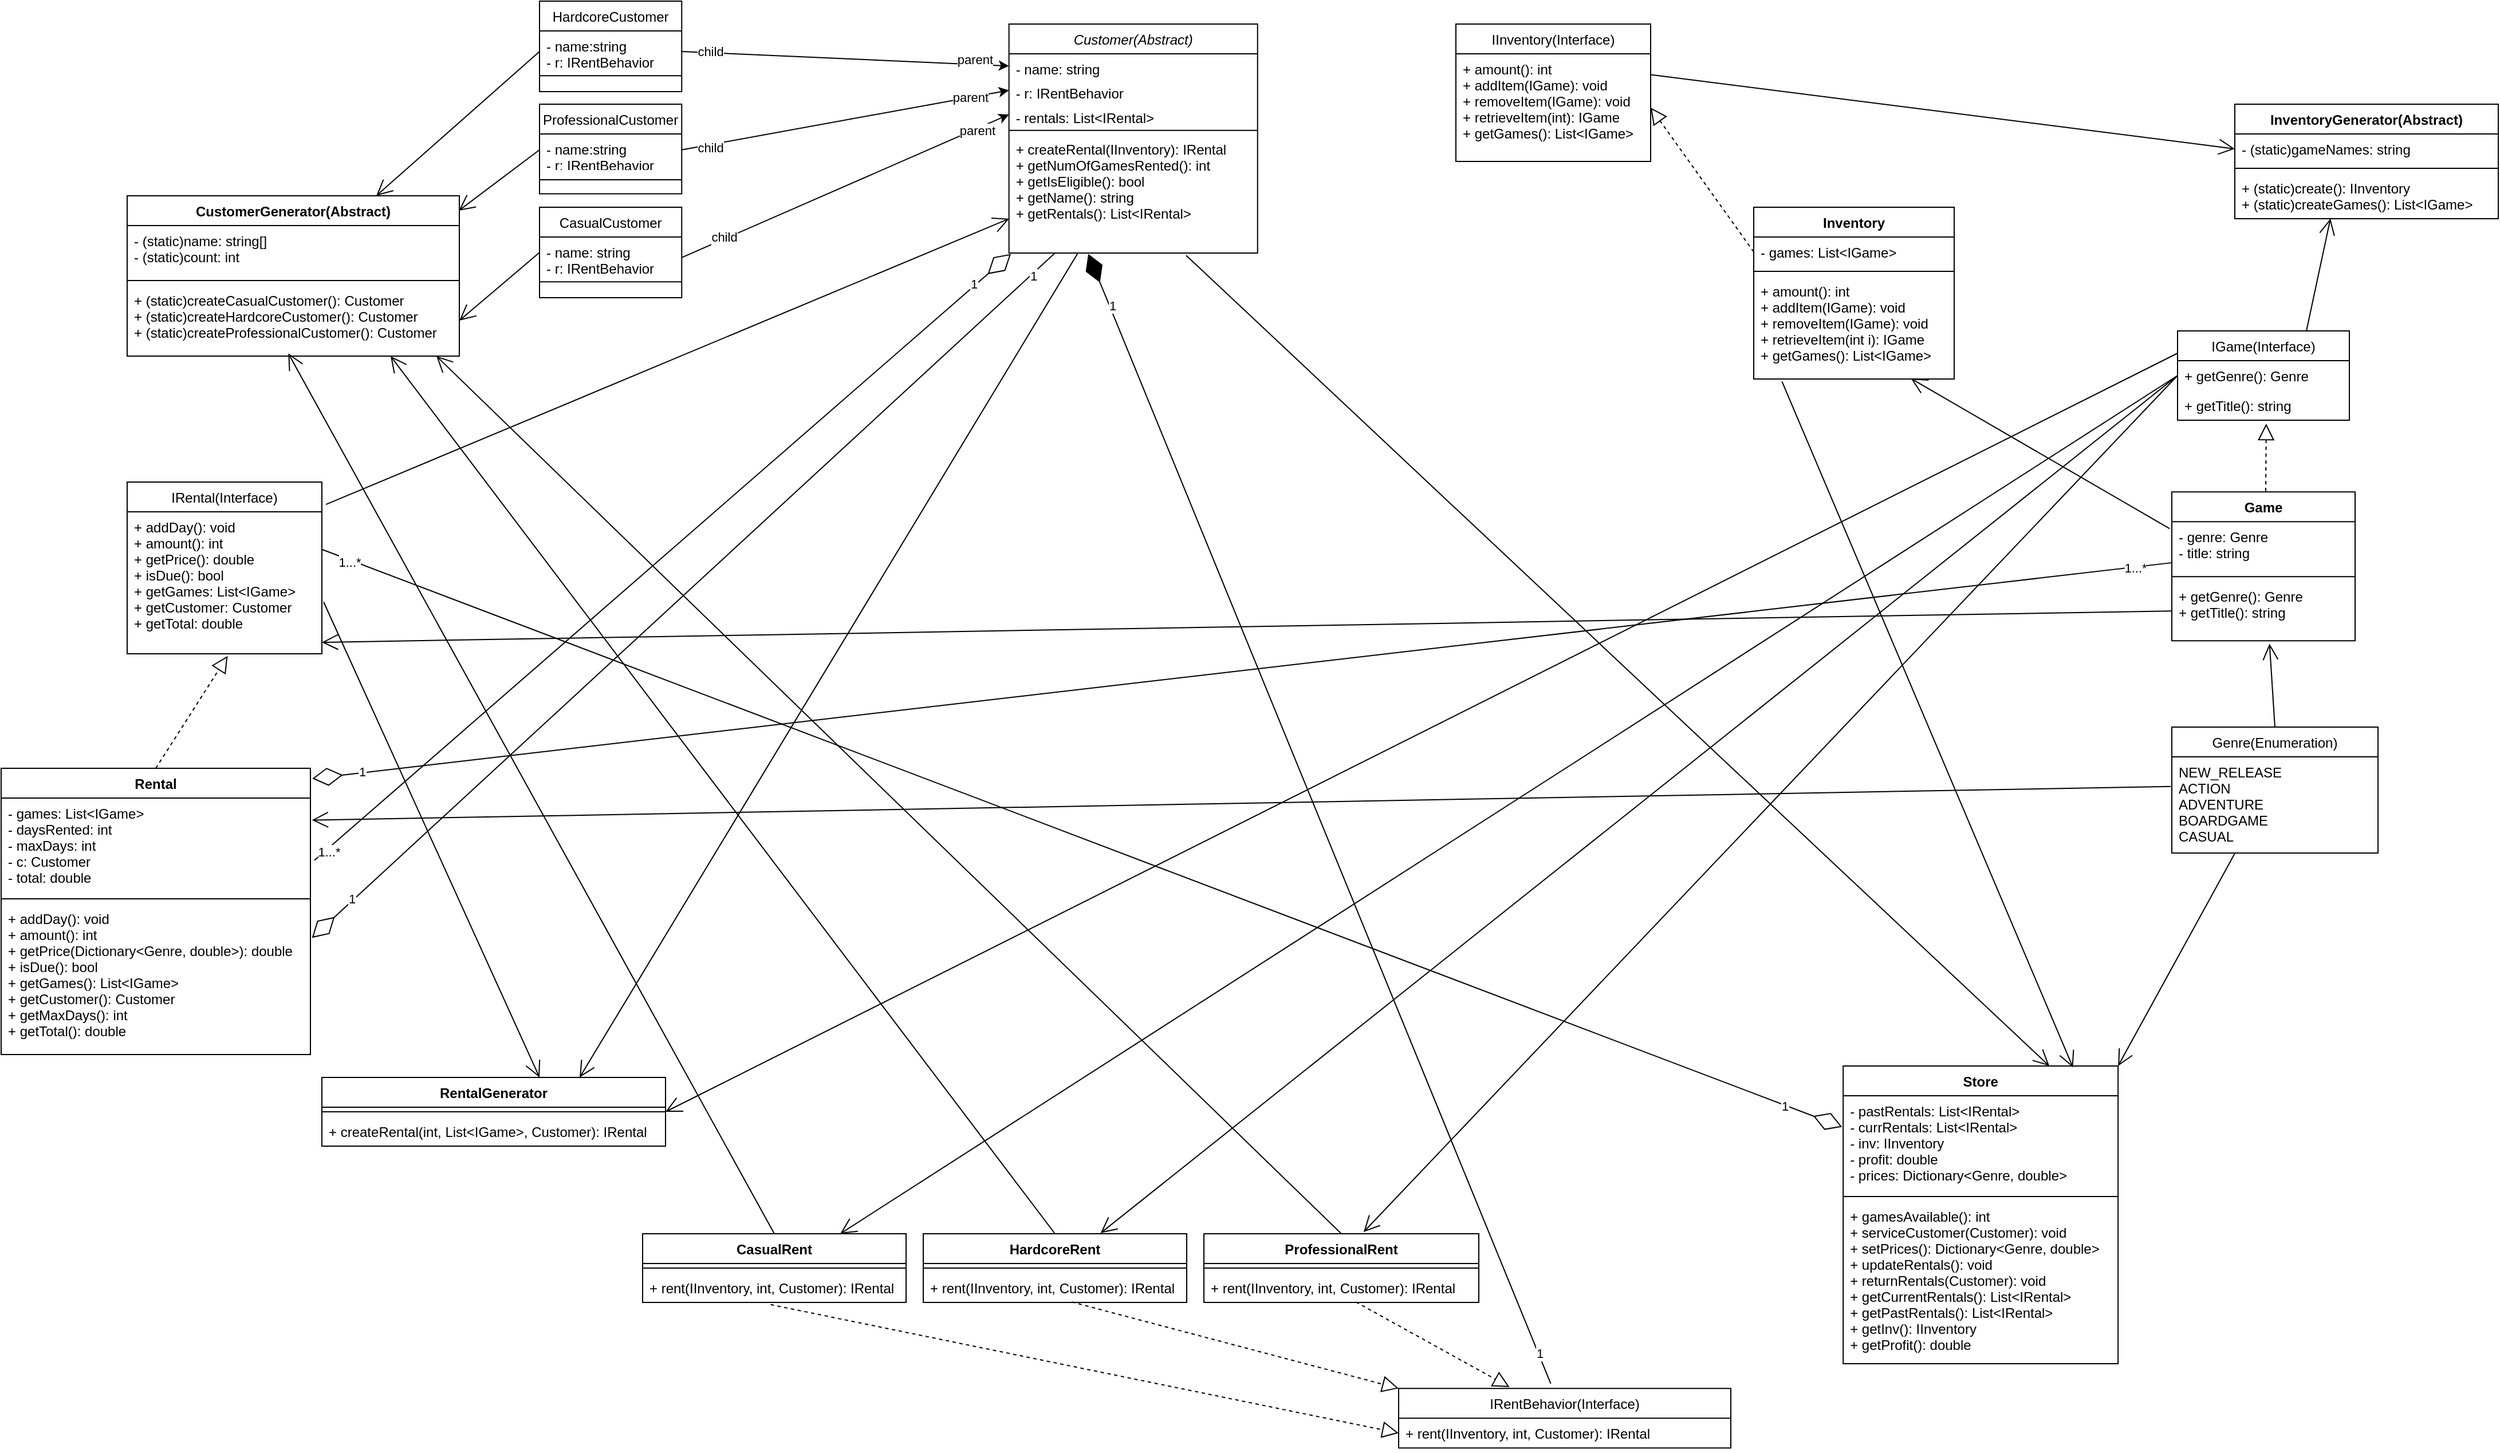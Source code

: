 <mxfile version="15.5.6" type="github">
  <diagram id="C5RBs43oDa-KdzZeNtuy" name="Page-1">
    <mxGraphModel dx="2995" dy="827" grid="1" gridSize="10" guides="1" tooltips="1" connect="1" arrows="1" fold="1" page="1" pageScale="1" pageWidth="1169" pageHeight="827" math="0" shadow="0">
      <root>
        <mxCell id="WIyWlLk6GJQsqaUBKTNV-0" />
        <mxCell id="WIyWlLk6GJQsqaUBKTNV-1" parent="WIyWlLk6GJQsqaUBKTNV-0" />
        <mxCell id="_dG1kqTOQeq6uRvqZW8x-115" value="Store" style="swimlane;fontStyle=1;align=center;verticalAlign=top;childLayout=stackLayout;horizontal=1;startSize=26;horizontalStack=0;resizeParent=1;resizeParentMax=0;resizeLast=0;collapsible=1;marginBottom=0;" parent="WIyWlLk6GJQsqaUBKTNV-1" vertex="1">
          <mxGeometry x="448.08" y="940" width="240" height="260" as="geometry" />
        </mxCell>
        <mxCell id="_dG1kqTOQeq6uRvqZW8x-116" value="- pastRentals: List&lt;IRental&gt;&#xa;- currRentals: List&lt;IRental&gt;&#xa;- inv: IInventory&#xa;- profit: double&#xa;- prices: Dictionary&lt;Genre, double&gt;" style="text;strokeColor=none;fillColor=none;align=left;verticalAlign=top;spacingLeft=4;spacingRight=4;overflow=hidden;rotatable=0;points=[[0,0.5],[1,0.5]];portConstraint=eastwest;" parent="_dG1kqTOQeq6uRvqZW8x-115" vertex="1">
          <mxGeometry y="26" width="240" height="84" as="geometry" />
        </mxCell>
        <mxCell id="_dG1kqTOQeq6uRvqZW8x-117" value="" style="line;strokeWidth=1;fillColor=none;align=left;verticalAlign=middle;spacingTop=-1;spacingLeft=3;spacingRight=3;rotatable=0;labelPosition=right;points=[];portConstraint=eastwest;" parent="_dG1kqTOQeq6uRvqZW8x-115" vertex="1">
          <mxGeometry y="110" width="240" height="8" as="geometry" />
        </mxCell>
        <mxCell id="_dG1kqTOQeq6uRvqZW8x-118" value="+ gamesAvailable(): int&#xa;+ serviceCustomer(Customer): void&#xa;+ setPrices(): Dictionary&lt;Genre, double&gt;&#xa;+ updateRentals(): void&#xa;+ returnRentals(Customer): void&#xa;+ getCurrentRentals(): List&lt;IRental&gt;&#xa;+ getPastRentals(): List&lt;IRental&gt;&#xa;+ getInv(): IInventory&#xa;+ getProfit(): double" style="text;strokeColor=none;fillColor=none;align=left;verticalAlign=top;spacingLeft=4;spacingRight=4;overflow=hidden;rotatable=0;points=[[0,0.5],[1,0.5]];portConstraint=eastwest;" parent="_dG1kqTOQeq6uRvqZW8x-115" vertex="1">
          <mxGeometry y="118" width="240" height="142" as="geometry" />
        </mxCell>
        <mxCell id="_dG1kqTOQeq6uRvqZW8x-123" value="" style="endArrow=diamondThin;endFill=1;endSize=24;html=1;entryX=0.319;entryY=1.007;entryDx=0;entryDy=0;exitX=0.458;exitY=-0.081;exitDx=0;exitDy=0;exitPerimeter=0;entryPerimeter=0;" parent="WIyWlLk6GJQsqaUBKTNV-1" target="_dG1kqTOQeq6uRvqZW8x-150" edge="1" source="_dG1kqTOQeq6uRvqZW8x-16">
          <mxGeometry width="160" relative="1" as="geometry">
            <mxPoint x="-590" y="620" as="sourcePoint" />
            <mxPoint x="-150" y="90" as="targetPoint" />
          </mxGeometry>
        </mxCell>
        <mxCell id="pAehy5S-BfIs2XnOSqvV-15" value="1" style="edgeLabel;html=1;align=center;verticalAlign=middle;resizable=0;points=[];" vertex="1" connectable="0" parent="_dG1kqTOQeq6uRvqZW8x-123">
          <mxGeometry x="-0.947" y="-1" relative="1" as="geometry">
            <mxPoint as="offset" />
          </mxGeometry>
        </mxCell>
        <mxCell id="pAehy5S-BfIs2XnOSqvV-16" value="1" style="edgeLabel;html=1;align=center;verticalAlign=middle;resizable=0;points=[];" vertex="1" connectable="0" parent="_dG1kqTOQeq6uRvqZW8x-123">
          <mxGeometry x="0.907" y="-2" relative="1" as="geometry">
            <mxPoint as="offset" />
          </mxGeometry>
        </mxCell>
        <mxCell id="_dG1kqTOQeq6uRvqZW8x-137" value="" style="endArrow=open;endFill=1;endSize=12;html=1;entryX=0.001;entryY=0.711;entryDx=0;entryDy=0;exitX=1.021;exitY=-0.052;exitDx=0;exitDy=0;exitPerimeter=0;entryPerimeter=0;" parent="WIyWlLk6GJQsqaUBKTNV-1" source="_dG1kqTOQeq6uRvqZW8x-76" target="_dG1kqTOQeq6uRvqZW8x-150" edge="1">
          <mxGeometry width="160" relative="1" as="geometry">
            <mxPoint x="-130" y="480" as="sourcePoint" />
            <mxPoint x="30" y="480" as="targetPoint" />
          </mxGeometry>
        </mxCell>
        <mxCell id="_dG1kqTOQeq6uRvqZW8x-144" value="" style="endArrow=open;endFill=1;endSize=12;html=1;exitX=0.141;exitY=1.024;exitDx=0;exitDy=0;entryX=0.836;entryY=0.005;entryDx=0;entryDy=0;entryPerimeter=0;exitPerimeter=0;" parent="WIyWlLk6GJQsqaUBKTNV-1" source="_dG1kqTOQeq6uRvqZW8x-94" target="_dG1kqTOQeq6uRvqZW8x-115" edge="1">
          <mxGeometry width="160" relative="1" as="geometry">
            <mxPoint x="-130" y="480" as="sourcePoint" />
            <mxPoint x="-10" y="550" as="targetPoint" />
          </mxGeometry>
        </mxCell>
        <mxCell id="zkfFHV4jXpPFQw0GAbJ--0" value="Customer(Abstract)" style="swimlane;fontStyle=2;align=center;verticalAlign=top;childLayout=stackLayout;horizontal=1;startSize=26;horizontalStack=0;resizeParent=1;resizeLast=0;collapsible=1;marginBottom=0;rounded=0;shadow=0;strokeWidth=1;" parent="WIyWlLk6GJQsqaUBKTNV-1" vertex="1">
          <mxGeometry x="-280.17" y="30" width="217.03" height="199.998" as="geometry">
            <mxRectangle x="230" y="140" width="160" height="26" as="alternateBounds" />
          </mxGeometry>
        </mxCell>
        <mxCell id="zkfFHV4jXpPFQw0GAbJ--1" value="- name: string" style="text;align=left;verticalAlign=top;spacingLeft=4;spacingRight=4;overflow=hidden;rotatable=0;points=[[0,0.5],[1,0.5]];portConstraint=eastwest;" parent="zkfFHV4jXpPFQw0GAbJ--0" vertex="1">
          <mxGeometry y="26" width="217.03" height="21.211" as="geometry" />
        </mxCell>
        <mxCell id="zkfFHV4jXpPFQw0GAbJ--2" value="- r: IRentBehavior" style="text;align=left;verticalAlign=top;spacingLeft=4;spacingRight=4;overflow=hidden;rotatable=0;points=[[0,0.5],[1,0.5]];portConstraint=eastwest;rounded=0;shadow=0;html=0;" parent="zkfFHV4jXpPFQw0GAbJ--0" vertex="1">
          <mxGeometry y="47.211" width="217.03" height="21.211" as="geometry" />
        </mxCell>
        <mxCell id="zkfFHV4jXpPFQw0GAbJ--3" value="- rentals: List&lt;IRental&gt;" style="text;align=left;verticalAlign=top;spacingLeft=4;spacingRight=4;overflow=hidden;rotatable=0;points=[[0,0.5],[1,0.5]];portConstraint=eastwest;rounded=0;shadow=0;html=0;" parent="zkfFHV4jXpPFQw0GAbJ--0" vertex="1">
          <mxGeometry y="68.421" width="217.03" height="21.211" as="geometry" />
        </mxCell>
        <mxCell id="zkfFHV4jXpPFQw0GAbJ--4" value="" style="line;html=1;strokeWidth=1;align=left;verticalAlign=middle;spacingTop=-1;spacingLeft=3;spacingRight=3;rotatable=0;labelPosition=right;points=[];portConstraint=eastwest;" parent="zkfFHV4jXpPFQw0GAbJ--0" vertex="1">
          <mxGeometry y="89.632" width="217.03" height="6.526" as="geometry" />
        </mxCell>
        <mxCell id="_dG1kqTOQeq6uRvqZW8x-150" value="+ createRental(IInventory): IRental&#xa;+ getNumOfGamesRented(): int&#xa;+ getIsEligible(): bool&#xa;+ getName(): string&#xa;+ getRentals(): List&lt;IRental&gt;&#xa;" style="text;align=left;verticalAlign=top;spacingLeft=4;spacingRight=4;overflow=hidden;rotatable=0;points=[[0,0.5],[1,0.5]];portConstraint=eastwest;" parent="zkfFHV4jXpPFQw0GAbJ--0" vertex="1">
          <mxGeometry y="96.158" width="217.03" height="103.84" as="geometry" />
        </mxCell>
        <mxCell id="_dG1kqTOQeq6uRvqZW8x-154" value="" style="endArrow=open;endFill=1;endSize=12;html=1;entryX=1.005;entryY=0.229;entryDx=0;entryDy=0;entryPerimeter=0;exitX=-0.005;exitY=0.308;exitDx=0;exitDy=0;exitPerimeter=0;" parent="WIyWlLk6GJQsqaUBKTNV-1" source="_dG1kqTOQeq6uRvqZW8x-98" target="_dG1kqTOQeq6uRvqZW8x-80" edge="1">
          <mxGeometry width="160" relative="1" as="geometry">
            <mxPoint x="-130" y="480" as="sourcePoint" />
            <mxPoint x="30" y="480" as="targetPoint" />
          </mxGeometry>
        </mxCell>
        <mxCell id="_dG1kqTOQeq6uRvqZW8x-155" value="" style="endArrow=open;endFill=1;endSize=12;html=1;entryX=1;entryY=0;entryDx=0;entryDy=0;exitX=0.306;exitY=1.002;exitDx=0;exitDy=0;exitPerimeter=0;" parent="WIyWlLk6GJQsqaUBKTNV-1" source="_dG1kqTOQeq6uRvqZW8x-98" target="_dG1kqTOQeq6uRvqZW8x-115" edge="1">
          <mxGeometry width="160" relative="1" as="geometry">
            <mxPoint x="-130" y="480" as="sourcePoint" />
            <mxPoint x="450" y="670" as="targetPoint" />
          </mxGeometry>
        </mxCell>
        <mxCell id="_dG1kqTOQeq6uRvqZW8x-156" value="" style="endArrow=open;endFill=1;endSize=12;html=1;entryX=0.75;entryY=0;entryDx=0;entryDy=0;exitX=0.713;exitY=1.02;exitDx=0;exitDy=0;exitPerimeter=0;" parent="WIyWlLk6GJQsqaUBKTNV-1" source="_dG1kqTOQeq6uRvqZW8x-150" target="_dG1kqTOQeq6uRvqZW8x-115" edge="1">
          <mxGeometry width="160" relative="1" as="geometry">
            <mxPoint x="228.14" y="239.624" as="sourcePoint" />
            <mxPoint x="30" y="480" as="targetPoint" />
          </mxGeometry>
        </mxCell>
        <mxCell id="pAehy5S-BfIs2XnOSqvV-0" value="" style="endArrow=diamondThin;endFill=0;endSize=24;html=1;rounded=0;entryX=-0.004;entryY=0.324;entryDx=0;entryDy=0;entryPerimeter=0;exitX=1.003;exitY=0.266;exitDx=0;exitDy=0;exitPerimeter=0;" edge="1" parent="WIyWlLk6GJQsqaUBKTNV-1" source="_dG1kqTOQeq6uRvqZW8x-76" target="_dG1kqTOQeq6uRvqZW8x-116">
          <mxGeometry width="160" relative="1" as="geometry">
            <mxPoint x="-480" y="490" as="sourcePoint" />
            <mxPoint x="-320" y="490" as="targetPoint" />
          </mxGeometry>
        </mxCell>
        <mxCell id="pAehy5S-BfIs2XnOSqvV-9" value="1...*" style="edgeLabel;html=1;align=center;verticalAlign=middle;resizable=0;points=[];container=0;" vertex="1" connectable="0" parent="pAehy5S-BfIs2XnOSqvV-0">
          <mxGeometry x="-0.964" y="-2" relative="1" as="geometry">
            <mxPoint as="offset" />
          </mxGeometry>
        </mxCell>
        <mxCell id="pAehy5S-BfIs2XnOSqvV-10" value="1" style="edgeLabel;html=1;align=center;verticalAlign=middle;resizable=0;points=[];" vertex="1" connectable="0" parent="pAehy5S-BfIs2XnOSqvV-0">
          <mxGeometry x="0.925" y="-1" relative="1" as="geometry">
            <mxPoint as="offset" />
          </mxGeometry>
        </mxCell>
        <mxCell id="pAehy5S-BfIs2XnOSqvV-2" value="" style="endArrow=open;endFill=1;endSize=12;html=1;rounded=0;exitX=0;exitY=0.5;exitDx=0;exitDy=0;" edge="1" parent="WIyWlLk6GJQsqaUBKTNV-1" source="_dG1kqTOQeq6uRvqZW8x-61">
          <mxGeometry width="160" relative="1" as="geometry">
            <mxPoint x="-520" y="340" as="sourcePoint" />
            <mxPoint x="-880" y="570" as="targetPoint" />
          </mxGeometry>
        </mxCell>
        <mxCell id="pAehy5S-BfIs2XnOSqvV-4" value="" style="endArrow=diamondThin;endFill=0;endSize=24;html=1;rounded=0;entryX=0.008;entryY=1.007;entryDx=0;entryDy=0;exitX=1.013;exitY=0.648;exitDx=0;exitDy=0;exitPerimeter=0;entryPerimeter=0;" edge="1" parent="WIyWlLk6GJQsqaUBKTNV-1" source="_dG1kqTOQeq6uRvqZW8x-80" target="_dG1kqTOQeq6uRvqZW8x-150">
          <mxGeometry width="160" relative="1" as="geometry">
            <mxPoint x="-490" y="370" as="sourcePoint" />
            <mxPoint x="-330" y="370" as="targetPoint" />
          </mxGeometry>
        </mxCell>
        <mxCell id="pAehy5S-BfIs2XnOSqvV-7" value="1" style="edgeLabel;html=1;align=center;verticalAlign=middle;resizable=0;points=[];" vertex="1" connectable="0" parent="pAehy5S-BfIs2XnOSqvV-4">
          <mxGeometry x="0.897" y="2" relative="1" as="geometry">
            <mxPoint as="offset" />
          </mxGeometry>
        </mxCell>
        <mxCell id="pAehy5S-BfIs2XnOSqvV-8" value="1...*" style="edgeLabel;html=1;align=center;verticalAlign=middle;resizable=0;points=[];container=0;" vertex="1" connectable="0" parent="pAehy5S-BfIs2XnOSqvV-4">
          <mxGeometry x="-0.964" y="-2" relative="1" as="geometry">
            <mxPoint as="offset" />
          </mxGeometry>
        </mxCell>
        <mxCell id="pAehy5S-BfIs2XnOSqvV-12" value="" style="endArrow=diamondThin;endFill=0;endSize=24;html=1;rounded=0;entryX=1.006;entryY=0.036;entryDx=0;entryDy=0;entryPerimeter=0;exitX=0.002;exitY=0.815;exitDx=0;exitDy=0;exitPerimeter=0;" edge="1" parent="WIyWlLk6GJQsqaUBKTNV-1" source="_dG1kqTOQeq6uRvqZW8x-59" target="_dG1kqTOQeq6uRvqZW8x-79">
          <mxGeometry width="160" relative="1" as="geometry">
            <mxPoint x="-510" y="500" as="sourcePoint" />
            <mxPoint x="-350" y="500" as="targetPoint" />
          </mxGeometry>
        </mxCell>
        <mxCell id="pAehy5S-BfIs2XnOSqvV-13" value="1" style="edgeLabel;html=1;align=center;verticalAlign=middle;resizable=0;points=[];container=0;" vertex="1" connectable="0" parent="pAehy5S-BfIs2XnOSqvV-12">
          <mxGeometry x="0.947" y="-1" relative="1" as="geometry">
            <mxPoint as="offset" />
          </mxGeometry>
        </mxCell>
        <mxCell id="pAehy5S-BfIs2XnOSqvV-14" value="1...*" style="edgeLabel;html=1;align=center;verticalAlign=middle;resizable=0;points=[];" vertex="1" connectable="0" parent="pAehy5S-BfIs2XnOSqvV-12">
          <mxGeometry x="-0.96" y="1" relative="1" as="geometry">
            <mxPoint as="offset" />
          </mxGeometry>
        </mxCell>
        <mxCell id="pAehy5S-BfIs2XnOSqvV-17" value="" style="endArrow=diamondThin;endFill=0;endSize=24;html=1;rounded=0;entryX=1.005;entryY=0.228;entryDx=0;entryDy=0;entryPerimeter=0;" edge="1" parent="WIyWlLk6GJQsqaUBKTNV-1" target="_dG1kqTOQeq6uRvqZW8x-82">
          <mxGeometry width="160" relative="1" as="geometry">
            <mxPoint x="-240" y="230" as="sourcePoint" />
            <mxPoint x="-310" y="390" as="targetPoint" />
          </mxGeometry>
        </mxCell>
        <mxCell id="pAehy5S-BfIs2XnOSqvV-18" value="1" style="edgeLabel;html=1;align=center;verticalAlign=middle;resizable=0;points=[];" vertex="1" connectable="0" parent="pAehy5S-BfIs2XnOSqvV-17">
          <mxGeometry x="-0.939" y="1" relative="1" as="geometry">
            <mxPoint y="1" as="offset" />
          </mxGeometry>
        </mxCell>
        <mxCell id="pAehy5S-BfIs2XnOSqvV-19" value="1" style="edgeLabel;html=1;align=center;verticalAlign=middle;resizable=0;points=[];container=0;" vertex="1" connectable="0" parent="pAehy5S-BfIs2XnOSqvV-17">
          <mxGeometry x="0.891" y="-1" relative="1" as="geometry">
            <mxPoint y="-1" as="offset" />
          </mxGeometry>
        </mxCell>
        <mxCell id="_dG1kqTOQeq6uRvqZW8x-16" value="IRentBehavior(Interface)" style="swimlane;fontStyle=0;childLayout=stackLayout;horizontal=1;startSize=26;fillColor=none;horizontalStack=0;resizeParent=1;resizeParentMax=0;resizeLast=0;collapsible=1;marginBottom=0;" parent="WIyWlLk6GJQsqaUBKTNV-1" vertex="1">
          <mxGeometry x="60" y="1221.59" width="290" height="52" as="geometry" />
        </mxCell>
        <mxCell id="_dG1kqTOQeq6uRvqZW8x-17" value="+ rent(IInventory, int, Customer): IRental" style="text;strokeColor=none;fillColor=none;align=left;verticalAlign=top;spacingLeft=4;spacingRight=4;overflow=hidden;rotatable=0;points=[[0,0.5],[1,0.5]];portConstraint=eastwest;" parent="_dG1kqTOQeq6uRvqZW8x-16" vertex="1">
          <mxGeometry y="26" width="290" height="26" as="geometry" />
        </mxCell>
        <mxCell id="_dG1kqTOQeq6uRvqZW8x-24" value="ProfessionalRent" style="swimlane;fontStyle=1;align=center;verticalAlign=top;childLayout=stackLayout;horizontal=1;startSize=26;horizontalStack=0;resizeParent=1;resizeParentMax=0;resizeLast=0;collapsible=1;marginBottom=0;" parent="WIyWlLk6GJQsqaUBKTNV-1" vertex="1">
          <mxGeometry x="-110" y="1086.5" width="240" height="60" as="geometry" />
        </mxCell>
        <mxCell id="_dG1kqTOQeq6uRvqZW8x-26" value="" style="line;strokeWidth=1;fillColor=none;align=left;verticalAlign=middle;spacingTop=-1;spacingLeft=3;spacingRight=3;rotatable=0;labelPosition=right;points=[];portConstraint=eastwest;" parent="_dG1kqTOQeq6uRvqZW8x-24" vertex="1">
          <mxGeometry y="26" width="240" height="8" as="geometry" />
        </mxCell>
        <mxCell id="_dG1kqTOQeq6uRvqZW8x-27" value="+ rent(IInventory, int, Customer): IRental" style="text;strokeColor=none;fillColor=none;align=left;verticalAlign=top;spacingLeft=4;spacingRight=4;overflow=hidden;rotatable=0;points=[[0,0.5],[1,0.5]];portConstraint=eastwest;" parent="_dG1kqTOQeq6uRvqZW8x-24" vertex="1">
          <mxGeometry y="34" width="240" height="26" as="geometry" />
        </mxCell>
        <mxCell id="_dG1kqTOQeq6uRvqZW8x-28" value="HardcoreRent" style="swimlane;fontStyle=1;align=center;verticalAlign=top;childLayout=stackLayout;horizontal=1;startSize=26;horizontalStack=0;resizeParent=1;resizeParentMax=0;resizeLast=0;collapsible=1;marginBottom=0;" parent="WIyWlLk6GJQsqaUBKTNV-1" vertex="1">
          <mxGeometry x="-355" y="1086.5" width="230" height="60" as="geometry" />
        </mxCell>
        <mxCell id="_dG1kqTOQeq6uRvqZW8x-30" value="" style="line;strokeWidth=1;fillColor=none;align=left;verticalAlign=middle;spacingTop=-1;spacingLeft=3;spacingRight=3;rotatable=0;labelPosition=right;points=[];portConstraint=eastwest;" parent="_dG1kqTOQeq6uRvqZW8x-28" vertex="1">
          <mxGeometry y="26" width="230" height="8" as="geometry" />
        </mxCell>
        <mxCell id="_dG1kqTOQeq6uRvqZW8x-31" value="+ rent(IInventory, int, Customer): IRental" style="text;strokeColor=none;fillColor=none;align=left;verticalAlign=top;spacingLeft=4;spacingRight=4;overflow=hidden;rotatable=0;points=[[0,0.5],[1,0.5]];portConstraint=eastwest;" parent="_dG1kqTOQeq6uRvqZW8x-28" vertex="1">
          <mxGeometry y="34" width="230" height="26" as="geometry" />
        </mxCell>
        <mxCell id="_dG1kqTOQeq6uRvqZW8x-42" value="CasualRent" style="swimlane;fontStyle=1;align=center;verticalAlign=top;childLayout=stackLayout;horizontal=1;startSize=26;horizontalStack=0;resizeParent=1;resizeParentMax=0;resizeLast=0;collapsible=1;marginBottom=0;" parent="WIyWlLk6GJQsqaUBKTNV-1" vertex="1">
          <mxGeometry x="-600" y="1086.5" width="230" height="60" as="geometry" />
        </mxCell>
        <mxCell id="_dG1kqTOQeq6uRvqZW8x-44" value="" style="line;strokeWidth=1;fillColor=none;align=left;verticalAlign=middle;spacingTop=-1;spacingLeft=3;spacingRight=3;rotatable=0;labelPosition=right;points=[];portConstraint=eastwest;" parent="_dG1kqTOQeq6uRvqZW8x-42" vertex="1">
          <mxGeometry y="26" width="230" height="8" as="geometry" />
        </mxCell>
        <mxCell id="_dG1kqTOQeq6uRvqZW8x-45" value="+ rent(IInventory, int, Customer): IRental" style="text;strokeColor=none;fillColor=none;align=left;verticalAlign=top;spacingLeft=4;spacingRight=4;overflow=hidden;rotatable=0;points=[[0,0.5],[1,0.5]];portConstraint=eastwest;" parent="_dG1kqTOQeq6uRvqZW8x-42" vertex="1">
          <mxGeometry y="34" width="230" height="26" as="geometry" />
        </mxCell>
        <mxCell id="_dG1kqTOQeq6uRvqZW8x-63" value="" style="endArrow=block;dashed=1;endFill=0;endSize=12;html=1;exitX=0.486;exitY=1.074;exitDx=0;exitDy=0;entryX=0;entryY=0.5;entryDx=0;entryDy=0;exitPerimeter=0;" parent="WIyWlLk6GJQsqaUBKTNV-1" source="_dG1kqTOQeq6uRvqZW8x-45" edge="1" target="_dG1kqTOQeq6uRvqZW8x-17">
          <mxGeometry x="-590" y="919.61" width="160" as="geometry">
            <mxPoint x="-570" y="1149.61" as="sourcePoint" />
            <mxPoint x="-370" y="971.61" as="targetPoint" />
          </mxGeometry>
        </mxCell>
        <mxCell id="_dG1kqTOQeq6uRvqZW8x-64" value="" style="endArrow=block;dashed=1;endFill=0;endSize=12;html=1;entryX=0;entryY=0;entryDx=0;entryDy=0;exitX=0.564;exitY=0.986;exitDx=0;exitDy=0;exitPerimeter=0;" parent="WIyWlLk6GJQsqaUBKTNV-1" target="_dG1kqTOQeq6uRvqZW8x-16" edge="1" source="_dG1kqTOQeq6uRvqZW8x-31">
          <mxGeometry x="-590" y="919.61" width="160" as="geometry">
            <mxPoint x="-240" y="1019.61" as="sourcePoint" />
            <mxPoint x="-240" y="1119.61" as="targetPoint" />
          </mxGeometry>
        </mxCell>
        <mxCell id="_dG1kqTOQeq6uRvqZW8x-65" value="" style="endArrow=block;dashed=1;endFill=0;endSize=12;html=1;exitX=0.553;exitY=0.986;exitDx=0;exitDy=0;entryX=0.334;entryY=-0.022;entryDx=0;entryDy=0;entryPerimeter=0;exitPerimeter=0;" parent="WIyWlLk6GJQsqaUBKTNV-1" source="_dG1kqTOQeq6uRvqZW8x-27" target="_dG1kqTOQeq6uRvqZW8x-16" edge="1">
          <mxGeometry x="-590" y="919.61" width="160" as="geometry">
            <mxPoint x="-570" y="1149.61" as="sourcePoint" />
            <mxPoint x="-110" y="979.61" as="targetPoint" />
          </mxGeometry>
        </mxCell>
        <mxCell id="pAehy5S-BfIs2XnOSqvV-23" value="" style="endArrow=open;endFill=1;endSize=12;html=1;rounded=0;entryX=0.581;entryY=-0.025;entryDx=0;entryDy=0;entryPerimeter=0;exitX=0;exitY=0.5;exitDx=0;exitDy=0;" edge="1" parent="WIyWlLk6GJQsqaUBKTNV-1" source="_dG1kqTOQeq6uRvqZW8x-55" target="_dG1kqTOQeq6uRvqZW8x-24">
          <mxGeometry width="160" relative="1" as="geometry">
            <mxPoint x="-190" y="490" as="sourcePoint" />
            <mxPoint x="-30" y="490" as="targetPoint" />
          </mxGeometry>
        </mxCell>
        <mxCell id="pAehy5S-BfIs2XnOSqvV-24" value="" style="endArrow=open;endFill=1;endSize=12;html=1;rounded=0;entryX=0.75;entryY=0;entryDx=0;entryDy=0;exitX=0;exitY=0.5;exitDx=0;exitDy=0;" edge="1" parent="WIyWlLk6GJQsqaUBKTNV-1" source="_dG1kqTOQeq6uRvqZW8x-55" target="_dG1kqTOQeq6uRvqZW8x-42">
          <mxGeometry width="160" relative="1" as="geometry">
            <mxPoint x="180" y="490" as="sourcePoint" />
            <mxPoint x="340" y="490" as="targetPoint" />
          </mxGeometry>
        </mxCell>
        <mxCell id="pAehy5S-BfIs2XnOSqvV-25" value="" style="endArrow=open;endFill=1;endSize=12;html=1;rounded=0;entryX=0.673;entryY=-0.009;entryDx=0;entryDy=0;entryPerimeter=0;exitX=0;exitY=0.5;exitDx=0;exitDy=0;" edge="1" parent="WIyWlLk6GJQsqaUBKTNV-1" source="_dG1kqTOQeq6uRvqZW8x-55" target="_dG1kqTOQeq6uRvqZW8x-28">
          <mxGeometry width="160" relative="1" as="geometry">
            <mxPoint x="310" y="490" as="sourcePoint" />
            <mxPoint x="470" y="490" as="targetPoint" />
          </mxGeometry>
        </mxCell>
        <mxCell id="pAehy5S-BfIs2XnOSqvV-28" value="" style="endArrow=open;endFill=1;endSize=12;html=1;rounded=0;entryX=1;entryY=0.5;entryDx=0;entryDy=0;exitX=0;exitY=0.25;exitDx=0;exitDy=0;" edge="1" parent="WIyWlLk6GJQsqaUBKTNV-1" source="_dG1kqTOQeq6uRvqZW8x-54" target="_dG1kqTOQeq6uRvqZW8x-102">
          <mxGeometry width="160" relative="1" as="geometry">
            <mxPoint x="-640" y="900" as="sourcePoint" />
            <mxPoint x="-480" y="900" as="targetPoint" />
          </mxGeometry>
        </mxCell>
        <mxCell id="pAehy5S-BfIs2XnOSqvV-31" value="" style="group" vertex="1" connectable="0" parent="WIyWlLk6GJQsqaUBKTNV-1">
          <mxGeometry x="-690" y="9.999" width="124.138" height="79.057" as="geometry" />
        </mxCell>
        <mxCell id="zkfFHV4jXpPFQw0GAbJ--6" value="HardcoreCustomer" style="swimlane;fontStyle=0;align=center;verticalAlign=top;childLayout=stackLayout;horizontal=1;startSize=26;horizontalStack=0;resizeParent=1;resizeLast=0;collapsible=1;marginBottom=0;rounded=0;shadow=0;strokeWidth=1;container=0;" parent="pAehy5S-BfIs2XnOSqvV-31" vertex="1">
          <mxGeometry width="124.138" height="79.057" as="geometry">
            <mxRectangle x="130" y="380" width="160" height="26" as="alternateBounds" />
          </mxGeometry>
        </mxCell>
        <mxCell id="zkfFHV4jXpPFQw0GAbJ--7" value="- name:string&#xa;- r: IRentBehavior" style="text;align=left;verticalAlign=top;spacingLeft=4;spacingRight=4;overflow=hidden;rotatable=0;points=[[0,0.5],[1,0.5]];portConstraint=eastwest;container=0;" parent="pAehy5S-BfIs2XnOSqvV-31" vertex="1">
          <mxGeometry y="26" width="124.138" height="35.895" as="geometry" />
        </mxCell>
        <mxCell id="zkfFHV4jXpPFQw0GAbJ--9" value="" style="line;html=1;strokeWidth=1;align=left;verticalAlign=middle;spacingTop=-1;spacingLeft=3;spacingRight=3;rotatable=0;labelPosition=right;points=[];portConstraint=eastwest;container=0;" parent="pAehy5S-BfIs2XnOSqvV-31" vertex="1">
          <mxGeometry y="61.895" width="124.138" height="6.526" as="geometry" />
        </mxCell>
        <mxCell id="pAehy5S-BfIs2XnOSqvV-32" value="" style="group" vertex="1" connectable="0" parent="WIyWlLk6GJQsqaUBKTNV-1">
          <mxGeometry x="-689.998" y="99.999" width="124.138" height="78.211" as="geometry" />
        </mxCell>
        <mxCell id="_dG1kqTOQeq6uRvqZW8x-5" value="ProfessionalCustomer" style="swimlane;fontStyle=0;align=center;verticalAlign=top;childLayout=stackLayout;horizontal=1;startSize=26;horizontalStack=0;resizeParent=1;resizeParentMax=0;resizeLast=0;collapsible=1;marginBottom=0;container=0;" parent="pAehy5S-BfIs2XnOSqvV-32" vertex="1">
          <mxGeometry width="124.138" height="78.211" as="geometry" />
        </mxCell>
        <mxCell id="_dG1kqTOQeq6uRvqZW8x-6" value="- name:string&#xa;- r: IRentBehavior" style="text;strokeColor=none;fillColor=none;align=left;verticalAlign=top;spacingLeft=4;spacingRight=4;overflow=hidden;rotatable=0;points=[[0,0.5],[1,0.5]];portConstraint=eastwest;container=0;" parent="pAehy5S-BfIs2XnOSqvV-32" vertex="1">
          <mxGeometry y="26" width="124.138" height="27.737" as="geometry" />
        </mxCell>
        <mxCell id="_dG1kqTOQeq6uRvqZW8x-7" value="" style="line;strokeWidth=1;fillColor=none;align=left;verticalAlign=middle;spacingTop=-1;spacingLeft=3;spacingRight=3;rotatable=0;labelPosition=right;points=[];portConstraint=eastwest;container=0;" parent="pAehy5S-BfIs2XnOSqvV-32" vertex="1">
          <mxGeometry y="53.737" width="124.138" height="24.474" as="geometry" />
        </mxCell>
        <mxCell id="pAehy5S-BfIs2XnOSqvV-33" value="" style="endArrow=classic;html=1;rounded=0;entryX=0;entryY=0.5;entryDx=0;entryDy=0;exitX=1;exitY=0.5;exitDx=0;exitDy=0;" edge="1" parent="WIyWlLk6GJQsqaUBKTNV-1" source="zkfFHV4jXpPFQw0GAbJ--14" target="zkfFHV4jXpPFQw0GAbJ--3">
          <mxGeometry width="50" height="50" relative="1" as="geometry">
            <mxPoint x="-290" y="330" as="sourcePoint" />
            <mxPoint x="-240" y="280" as="targetPoint" />
          </mxGeometry>
        </mxCell>
        <mxCell id="pAehy5S-BfIs2XnOSqvV-39" value="parent" style="edgeLabel;html=1;align=center;verticalAlign=middle;resizable=0;points=[];" vertex="1" connectable="0" parent="pAehy5S-BfIs2XnOSqvV-33">
          <mxGeometry x="0.8" y="-2" relative="1" as="geometry">
            <mxPoint y="-1" as="offset" />
          </mxGeometry>
        </mxCell>
        <mxCell id="pAehy5S-BfIs2XnOSqvV-44" value="child" style="edgeLabel;html=1;align=center;verticalAlign=middle;resizable=0;points=[];" vertex="1" connectable="0" parent="pAehy5S-BfIs2XnOSqvV-33">
          <mxGeometry x="-0.74" y="2" relative="1" as="geometry">
            <mxPoint as="offset" />
          </mxGeometry>
        </mxCell>
        <mxCell id="pAehy5S-BfIs2XnOSqvV-34" value="" style="endArrow=classic;html=1;rounded=0;entryX=0;entryY=0.5;entryDx=0;entryDy=0;exitX=1;exitY=0.5;exitDx=0;exitDy=0;" edge="1" parent="WIyWlLk6GJQsqaUBKTNV-1" source="_dG1kqTOQeq6uRvqZW8x-6" target="zkfFHV4jXpPFQw0GAbJ--2">
          <mxGeometry width="50" height="50" relative="1" as="geometry">
            <mxPoint x="-290" y="330" as="sourcePoint" />
            <mxPoint x="-240" y="280" as="targetPoint" />
          </mxGeometry>
        </mxCell>
        <mxCell id="pAehy5S-BfIs2XnOSqvV-40" value="parent" style="edgeLabel;html=1;align=center;verticalAlign=middle;resizable=0;points=[];" vertex="1" connectable="0" parent="pAehy5S-BfIs2XnOSqvV-34">
          <mxGeometry x="0.764" relative="1" as="geometry">
            <mxPoint as="offset" />
          </mxGeometry>
        </mxCell>
        <mxCell id="pAehy5S-BfIs2XnOSqvV-43" value="child" style="edgeLabel;html=1;align=center;verticalAlign=middle;resizable=0;points=[];" vertex="1" connectable="0" parent="pAehy5S-BfIs2XnOSqvV-34">
          <mxGeometry x="-0.838" y="-2" relative="1" as="geometry">
            <mxPoint x="1" as="offset" />
          </mxGeometry>
        </mxCell>
        <mxCell id="pAehy5S-BfIs2XnOSqvV-35" value="" style="endArrow=classic;html=1;rounded=0;entryX=0;entryY=0.5;entryDx=0;entryDy=0;exitX=1;exitY=0.5;exitDx=0;exitDy=0;" edge="1" parent="WIyWlLk6GJQsqaUBKTNV-1" source="zkfFHV4jXpPFQw0GAbJ--7" target="zkfFHV4jXpPFQw0GAbJ--1">
          <mxGeometry width="50" height="50" relative="1" as="geometry">
            <mxPoint x="-290" y="330" as="sourcePoint" />
            <mxPoint x="-240" y="280" as="targetPoint" />
          </mxGeometry>
        </mxCell>
        <mxCell id="pAehy5S-BfIs2XnOSqvV-41" value="parent" style="edgeLabel;html=1;align=center;verticalAlign=middle;resizable=0;points=[];" vertex="1" connectable="0" parent="pAehy5S-BfIs2XnOSqvV-35">
          <mxGeometry x="0.783" y="4" relative="1" as="geometry">
            <mxPoint x="1" as="offset" />
          </mxGeometry>
        </mxCell>
        <mxCell id="pAehy5S-BfIs2XnOSqvV-42" value="child" style="edgeLabel;html=1;align=center;verticalAlign=middle;resizable=0;points=[];" vertex="1" connectable="0" parent="pAehy5S-BfIs2XnOSqvV-35">
          <mxGeometry x="-0.836" y="1" relative="1" as="geometry">
            <mxPoint x="1" as="offset" />
          </mxGeometry>
        </mxCell>
        <mxCell id="pAehy5S-BfIs2XnOSqvV-36" value="" style="endArrow=open;endFill=1;endSize=12;html=1;rounded=0;entryX=0.75;entryY=0;entryDx=0;entryDy=0;exitX=0;exitY=0.5;exitDx=0;exitDy=0;" edge="1" parent="WIyWlLk6GJQsqaUBKTNV-1" source="zkfFHV4jXpPFQw0GAbJ--7" target="_dG1kqTOQeq6uRvqZW8x-106">
          <mxGeometry width="160" relative="1" as="geometry">
            <mxPoint x="-350" y="310" as="sourcePoint" />
            <mxPoint x="-190" y="310" as="targetPoint" />
          </mxGeometry>
        </mxCell>
        <mxCell id="pAehy5S-BfIs2XnOSqvV-37" value="" style="endArrow=open;endFill=1;endSize=12;html=1;rounded=0;exitX=0;exitY=0.5;exitDx=0;exitDy=0;entryX=0.998;entryY=0.093;entryDx=0;entryDy=0;entryPerimeter=0;" edge="1" parent="WIyWlLk6GJQsqaUBKTNV-1" source="_dG1kqTOQeq6uRvqZW8x-6" target="_dG1kqTOQeq6uRvqZW8x-106">
          <mxGeometry width="160" relative="1" as="geometry">
            <mxPoint x="-350" y="310" as="sourcePoint" />
            <mxPoint x="-850" y="110" as="targetPoint" />
          </mxGeometry>
        </mxCell>
        <mxCell id="pAehy5S-BfIs2XnOSqvV-45" value="" style="endArrow=open;endFill=1;endSize=12;html=1;rounded=0;entryX=0.931;entryY=1;entryDx=0;entryDy=0;entryPerimeter=0;exitX=0.5;exitY=0;exitDx=0;exitDy=0;" edge="1" parent="WIyWlLk6GJQsqaUBKTNV-1" source="_dG1kqTOQeq6uRvqZW8x-24" target="_dG1kqTOQeq6uRvqZW8x-109">
          <mxGeometry width="160" relative="1" as="geometry">
            <mxPoint x="-380" y="900" as="sourcePoint" />
            <mxPoint x="-220" y="900" as="targetPoint" />
          </mxGeometry>
        </mxCell>
        <mxCell id="pAehy5S-BfIs2XnOSqvV-46" value="" style="endArrow=open;endFill=1;endSize=12;html=1;rounded=0;entryX=0.793;entryY=1;entryDx=0;entryDy=0;entryPerimeter=0;exitX=0.5;exitY=0;exitDx=0;exitDy=0;" edge="1" parent="WIyWlLk6GJQsqaUBKTNV-1" source="_dG1kqTOQeq6uRvqZW8x-28" target="_dG1kqTOQeq6uRvqZW8x-109">
          <mxGeometry width="160" relative="1" as="geometry">
            <mxPoint x="-380" y="900" as="sourcePoint" />
            <mxPoint x="-220" y="900" as="targetPoint" />
          </mxGeometry>
        </mxCell>
        <mxCell id="pAehy5S-BfIs2XnOSqvV-47" value="" style="endArrow=open;endFill=1;endSize=12;html=1;rounded=0;exitX=0.5;exitY=0;exitDx=0;exitDy=0;entryX=0.485;entryY=0.961;entryDx=0;entryDy=0;entryPerimeter=0;" edge="1" parent="WIyWlLk6GJQsqaUBKTNV-1" source="_dG1kqTOQeq6uRvqZW8x-42" target="_dG1kqTOQeq6uRvqZW8x-109">
          <mxGeometry width="160" relative="1" as="geometry">
            <mxPoint x="-380" y="900" as="sourcePoint" />
            <mxPoint x="-220" y="900" as="targetPoint" />
          </mxGeometry>
        </mxCell>
        <mxCell id="_dG1kqTOQeq6uRvqZW8x-86" value="IInventory(Interface)" style="swimlane;fontStyle=0;childLayout=stackLayout;horizontal=1;startSize=26;fillColor=none;horizontalStack=0;resizeParent=1;resizeParentMax=0;resizeLast=0;collapsible=1;marginBottom=0;container=0;" parent="WIyWlLk6GJQsqaUBKTNV-1" vertex="1">
          <mxGeometry x="110" y="30" width="170" height="120" as="geometry" />
        </mxCell>
        <mxCell id="_dG1kqTOQeq6uRvqZW8x-87" value="+ amount(): int&#xa;+ addItem(IGame): void&#xa;+ removeItem(IGame): void&#xa;+ retrieveItem(int): IGame&#xa;+ getGames(): List&lt;IGame&gt;" style="text;strokeColor=none;fillColor=none;align=left;verticalAlign=top;spacingLeft=4;spacingRight=4;overflow=hidden;rotatable=0;points=[[0,0.5],[1,0.5]];portConstraint=eastwest;container=0;" parent="WIyWlLk6GJQsqaUBKTNV-1" vertex="1">
          <mxGeometry x="110" y="56" width="170" height="94" as="geometry" />
        </mxCell>
        <mxCell id="_dG1kqTOQeq6uRvqZW8x-95" value="" style="endArrow=block;dashed=1;endFill=0;endSize=12;html=1;exitX=0;exitY=0.5;exitDx=0;exitDy=0;entryX=1;entryY=0.5;entryDx=0;entryDy=0;" parent="WIyWlLk6GJQsqaUBKTNV-1" source="_dG1kqTOQeq6uRvqZW8x-92" target="_dG1kqTOQeq6uRvqZW8x-87" edge="1">
          <mxGeometry x="440" y="74" width="160" as="geometry">
            <mxPoint x="612.5" y="234" as="sourcePoint" />
            <mxPoint x="772.5" y="234" as="targetPoint" />
          </mxGeometry>
        </mxCell>
        <mxCell id="_dG1kqTOQeq6uRvqZW8x-97" value="Genre(Enumeration)" style="swimlane;fontStyle=0;childLayout=stackLayout;horizontal=1;startSize=26;fillColor=none;horizontalStack=0;resizeParent=1;resizeParentMax=0;resizeLast=0;collapsible=1;marginBottom=0;" parent="WIyWlLk6GJQsqaUBKTNV-1" vertex="1">
          <mxGeometry x="735" y="644" width="180" height="110" as="geometry" />
        </mxCell>
        <mxCell id="_dG1kqTOQeq6uRvqZW8x-98" value="NEW_RELEASE&#xa;ACTION&#xa;ADVENTURE&#xa;BOARDGAME&#xa;CASUAL" style="text;strokeColor=none;fillColor=none;align=left;verticalAlign=top;spacingLeft=4;spacingRight=4;overflow=hidden;rotatable=0;points=[[0,0.5],[1,0.5]];portConstraint=eastwest;" parent="_dG1kqTOQeq6uRvqZW8x-97" vertex="1">
          <mxGeometry y="26" width="180" height="84" as="geometry" />
        </mxCell>
        <mxCell id="_dG1kqTOQeq6uRvqZW8x-54" value="IGame(Interface)" style="swimlane;fontStyle=0;childLayout=stackLayout;horizontal=1;startSize=26;fillColor=none;horizontalStack=0;resizeParent=1;resizeParentMax=0;resizeLast=0;collapsible=1;marginBottom=0;container=0;" parent="WIyWlLk6GJQsqaUBKTNV-1" vertex="1">
          <mxGeometry x="740" y="298" width="150" height="78" as="geometry" />
        </mxCell>
        <mxCell id="_dG1kqTOQeq6uRvqZW8x-58" value="Game" style="swimlane;fontStyle=1;align=center;verticalAlign=top;childLayout=stackLayout;horizontal=1;startSize=26;horizontalStack=0;resizeParent=1;resizeParentMax=0;resizeLast=0;collapsible=1;marginBottom=0;container=0;" parent="WIyWlLk6GJQsqaUBKTNV-1" vertex="1">
          <mxGeometry x="735" y="438.58" width="160" height="130" as="geometry" />
        </mxCell>
        <mxCell id="_dG1kqTOQeq6uRvqZW8x-62" value="" style="endArrow=block;dashed=1;endFill=0;endSize=12;html=1;entryX=0.516;entryY=1.115;entryDx=0;entryDy=0;entryPerimeter=0;" parent="WIyWlLk6GJQsqaUBKTNV-1" target="_dG1kqTOQeq6uRvqZW8x-56" edge="1">
          <mxGeometry x="410" y="298" width="160" as="geometry">
            <mxPoint x="817" y="438" as="sourcePoint" />
            <mxPoint x="810" y="518" as="targetPoint" />
          </mxGeometry>
        </mxCell>
        <mxCell id="_dG1kqTOQeq6uRvqZW8x-55" value="+ getGenre(): Genre" style="text;strokeColor=none;fillColor=none;align=left;verticalAlign=top;spacingLeft=4;spacingRight=4;overflow=hidden;rotatable=0;points=[[0,0.5],[1,0.5]];portConstraint=eastwest;container=0;" parent="WIyWlLk6GJQsqaUBKTNV-1" vertex="1">
          <mxGeometry x="740" y="324" width="150" height="26" as="geometry" />
        </mxCell>
        <mxCell id="_dG1kqTOQeq6uRvqZW8x-56" value="+ getTitle(): string" style="text;strokeColor=none;fillColor=none;align=left;verticalAlign=top;spacingLeft=4;spacingRight=4;overflow=hidden;rotatable=0;points=[[0,0.5],[1,0.5]];portConstraint=eastwest;container=0;" parent="WIyWlLk6GJQsqaUBKTNV-1" vertex="1">
          <mxGeometry x="740" y="350" width="150" height="26" as="geometry" />
        </mxCell>
        <mxCell id="_dG1kqTOQeq6uRvqZW8x-59" value="- genre: Genre&#xa;- title: string" style="text;strokeColor=none;fillColor=none;align=left;verticalAlign=top;spacingLeft=4;spacingRight=4;overflow=hidden;rotatable=0;points=[[0,0.5],[1,0.5]];portConstraint=eastwest;container=0;" parent="WIyWlLk6GJQsqaUBKTNV-1" vertex="1">
          <mxGeometry x="735" y="464.58" width="160" height="44" as="geometry" />
        </mxCell>
        <mxCell id="_dG1kqTOQeq6uRvqZW8x-60" value="" style="line;strokeWidth=1;fillColor=none;align=left;verticalAlign=middle;spacingTop=-1;spacingLeft=3;spacingRight=3;rotatable=0;labelPosition=right;points=[];portConstraint=eastwest;container=0;" parent="WIyWlLk6GJQsqaUBKTNV-1" vertex="1">
          <mxGeometry x="735" y="508.58" width="160" height="8" as="geometry" />
        </mxCell>
        <mxCell id="_dG1kqTOQeq6uRvqZW8x-61" value="+ getGenre(): Genre&#xa;+ getTitle(): string" style="text;strokeColor=none;fillColor=none;align=left;verticalAlign=top;spacingLeft=4;spacingRight=4;overflow=hidden;rotatable=0;points=[[0,0.5],[1,0.5]];portConstraint=eastwest;container=0;" parent="WIyWlLk6GJQsqaUBKTNV-1" vertex="1">
          <mxGeometry x="735" y="516.58" width="160" height="52" as="geometry" />
        </mxCell>
        <mxCell id="_dG1kqTOQeq6uRvqZW8x-133" value="" style="endArrow=open;endFill=1;endSize=12;html=1;entryX=0.533;entryY=1.05;entryDx=0;entryDy=0;entryPerimeter=0;exitX=0.5;exitY=0;exitDx=0;exitDy=0;" parent="WIyWlLk6GJQsqaUBKTNV-1" source="_dG1kqTOQeq6uRvqZW8x-97" target="_dG1kqTOQeq6uRvqZW8x-61" edge="1">
          <mxGeometry x="370" y="74" width="160" as="geometry">
            <mxPoint x="-370" y="514" as="sourcePoint" />
            <mxPoint x="-210" y="514" as="targetPoint" />
          </mxGeometry>
        </mxCell>
        <mxCell id="_dG1kqTOQeq6uRvqZW8x-141" value="" style="endArrow=open;endFill=1;endSize=12;html=1;exitX=-0.012;exitY=0.139;exitDx=0;exitDy=0;entryX=0.784;entryY=0.995;entryDx=0;entryDy=0;entryPerimeter=0;exitPerimeter=0;" parent="WIyWlLk6GJQsqaUBKTNV-1" source="_dG1kqTOQeq6uRvqZW8x-59" target="_dG1kqTOQeq6uRvqZW8x-94" edge="1">
          <mxGeometry x="370" y="74" width="160" as="geometry">
            <mxPoint x="-370" y="514" as="sourcePoint" />
            <mxPoint x="350" y="544" as="targetPoint" />
          </mxGeometry>
        </mxCell>
        <mxCell id="_dG1kqTOQeq6uRvqZW8x-125" value="" style="group" parent="WIyWlLk6GJQsqaUBKTNV-1" vertex="1" connectable="0">
          <mxGeometry x="790" y="100" width="230" height="100" as="geometry" />
        </mxCell>
        <mxCell id="_dG1kqTOQeq6uRvqZW8x-110" value="InventoryGenerator(Abstract)" style="swimlane;fontStyle=1;align=center;verticalAlign=top;childLayout=stackLayout;horizontal=1;startSize=26;horizontalStack=0;resizeParent=1;resizeParentMax=0;resizeLast=0;collapsible=1;marginBottom=0;container=0;" parent="_dG1kqTOQeq6uRvqZW8x-125" vertex="1">
          <mxGeometry width="230" height="100" as="geometry" />
        </mxCell>
        <mxCell id="_dG1kqTOQeq6uRvqZW8x-111" value="- (static)gameNames: string" style="text;strokeColor=none;fillColor=none;align=left;verticalAlign=top;spacingLeft=4;spacingRight=4;overflow=hidden;rotatable=0;points=[[0,0.5],[1,0.5]];portConstraint=eastwest;container=0;" parent="_dG1kqTOQeq6uRvqZW8x-125" vertex="1">
          <mxGeometry y="26" width="230" height="26" as="geometry" />
        </mxCell>
        <mxCell id="_dG1kqTOQeq6uRvqZW8x-112" value="" style="line;strokeWidth=1;fillColor=none;align=left;verticalAlign=middle;spacingTop=-1;spacingLeft=3;spacingRight=3;rotatable=0;labelPosition=right;points=[];portConstraint=eastwest;container=0;" parent="_dG1kqTOQeq6uRvqZW8x-125" vertex="1">
          <mxGeometry y="52" width="230" height="8" as="geometry" />
        </mxCell>
        <mxCell id="_dG1kqTOQeq6uRvqZW8x-113" value="+ (static)create(): IInventory&#xa;+ (static)createGames(): List&lt;IGame&gt;" style="text;strokeColor=none;fillColor=none;align=left;verticalAlign=top;spacingLeft=4;spacingRight=4;overflow=hidden;rotatable=0;points=[[0,0.5],[1,0.5]];portConstraint=eastwest;container=0;" parent="_dG1kqTOQeq6uRvqZW8x-125" vertex="1">
          <mxGeometry y="60" width="230" height="40" as="geometry" />
        </mxCell>
        <mxCell id="_dG1kqTOQeq6uRvqZW8x-91" value="Inventory" style="swimlane;fontStyle=1;align=center;verticalAlign=top;childLayout=stackLayout;horizontal=1;startSize=26;horizontalStack=0;resizeParent=1;resizeParentMax=0;resizeLast=0;collapsible=1;marginBottom=0;container=0;" parent="WIyWlLk6GJQsqaUBKTNV-1" vertex="1">
          <mxGeometry x="370" y="190" width="175" height="150" as="geometry" />
        </mxCell>
        <mxCell id="_dG1kqTOQeq6uRvqZW8x-92" value="- games: List&lt;IGame&gt;" style="text;strokeColor=none;fillColor=none;align=left;verticalAlign=top;spacingLeft=4;spacingRight=4;overflow=hidden;rotatable=0;points=[[0,0.5],[1,0.5]];portConstraint=eastwest;container=0;" parent="WIyWlLk6GJQsqaUBKTNV-1" vertex="1">
          <mxGeometry x="370" y="216" width="175" height="26" as="geometry" />
        </mxCell>
        <mxCell id="_dG1kqTOQeq6uRvqZW8x-93" value="" style="line;strokeWidth=1;fillColor=none;align=left;verticalAlign=middle;spacingTop=-1;spacingLeft=3;spacingRight=3;rotatable=0;labelPosition=right;points=[];portConstraint=eastwest;container=0;" parent="WIyWlLk6GJQsqaUBKTNV-1" vertex="1">
          <mxGeometry x="370" y="242" width="175" height="8" as="geometry" />
        </mxCell>
        <mxCell id="_dG1kqTOQeq6uRvqZW8x-94" value="+ amount(): int&#xa;+ addItem(IGame): void&#xa;+ removeItem(IGame): void&#xa;+ retrieveItem(int i): IGame&#xa;+ getGames(): List&lt;IGame&gt;" style="text;strokeColor=none;fillColor=none;align=left;verticalAlign=top;spacingLeft=4;spacingRight=4;overflow=hidden;rotatable=0;points=[[0,0.5],[1,0.5]];portConstraint=eastwest;container=0;" parent="WIyWlLk6GJQsqaUBKTNV-1" vertex="1">
          <mxGeometry x="370" y="250" width="175" height="90" as="geometry" />
        </mxCell>
        <mxCell id="pAehy5S-BfIs2XnOSqvV-53" value="" style="endArrow=open;endFill=1;endSize=12;html=1;rounded=0;entryX=0.363;entryY=0.996;entryDx=0;entryDy=0;entryPerimeter=0;exitX=0.75;exitY=0;exitDx=0;exitDy=0;" edge="1" parent="WIyWlLk6GJQsqaUBKTNV-1" source="_dG1kqTOQeq6uRvqZW8x-54" target="_dG1kqTOQeq6uRvqZW8x-113">
          <mxGeometry width="160" relative="1" as="geometry">
            <mxPoint x="320" y="320" as="sourcePoint" />
            <mxPoint x="480" y="320" as="targetPoint" />
          </mxGeometry>
        </mxCell>
        <mxCell id="pAehy5S-BfIs2XnOSqvV-54" value="" style="endArrow=open;endFill=1;endSize=12;html=1;rounded=0;entryX=0;entryY=0.5;entryDx=0;entryDy=0;exitX=0.996;exitY=0.193;exitDx=0;exitDy=0;exitPerimeter=0;" edge="1" parent="WIyWlLk6GJQsqaUBKTNV-1" source="_dG1kqTOQeq6uRvqZW8x-87" target="_dG1kqTOQeq6uRvqZW8x-111">
          <mxGeometry width="160" relative="1" as="geometry">
            <mxPoint x="320" y="320" as="sourcePoint" />
            <mxPoint x="480" y="320" as="targetPoint" />
          </mxGeometry>
        </mxCell>
        <mxCell id="pAehy5S-BfIs2XnOSqvV-56" value="" style="endArrow=open;endFill=1;endSize=12;html=1;rounded=0;entryX=0.75;entryY=0;entryDx=0;entryDy=0;" edge="1" parent="WIyWlLk6GJQsqaUBKTNV-1" target="_dG1kqTOQeq6uRvqZW8x-102">
          <mxGeometry width="160" relative="1" as="geometry">
            <mxPoint x="-220" y="230" as="sourcePoint" />
            <mxPoint x="-270" y="750" as="targetPoint" />
          </mxGeometry>
        </mxCell>
        <mxCell id="_dG1kqTOQeq6uRvqZW8x-132" value="" style="group" parent="WIyWlLk6GJQsqaUBKTNV-1" vertex="1" connectable="0">
          <mxGeometry x="-1050" y="180" width="290" height="140" as="geometry" />
        </mxCell>
        <mxCell id="_dG1kqTOQeq6uRvqZW8x-106" value="CustomerGenerator(Abstract)" style="swimlane;fontStyle=1;align=center;verticalAlign=top;childLayout=stackLayout;horizontal=1;startSize=26;horizontalStack=0;resizeParent=1;resizeParentMax=0;resizeLast=0;collapsible=1;marginBottom=0;container=0;" parent="_dG1kqTOQeq6uRvqZW8x-132" vertex="1">
          <mxGeometry width="290" height="140" as="geometry" />
        </mxCell>
        <mxCell id="_dG1kqTOQeq6uRvqZW8x-107" value="- (static)name: string[]&#xa;- (static)count: int" style="text;strokeColor=none;fillColor=none;align=left;verticalAlign=top;spacingLeft=4;spacingRight=4;overflow=hidden;rotatable=0;points=[[0,0.5],[1,0.5]];portConstraint=eastwest;container=0;" parent="_dG1kqTOQeq6uRvqZW8x-132" vertex="1">
          <mxGeometry y="26" width="290" height="44" as="geometry" />
        </mxCell>
        <mxCell id="_dG1kqTOQeq6uRvqZW8x-108" value="" style="line;strokeWidth=1;fillColor=none;align=left;verticalAlign=middle;spacingTop=-1;spacingLeft=3;spacingRight=3;rotatable=0;labelPosition=right;points=[];portConstraint=eastwest;container=0;" parent="_dG1kqTOQeq6uRvqZW8x-132" vertex="1">
          <mxGeometry y="70" width="290" height="8" as="geometry" />
        </mxCell>
        <mxCell id="_dG1kqTOQeq6uRvqZW8x-109" value="+ (static)createCasualCustomer(): Customer&#xa;+ (static)createHardcoreCustomer(): Customer&#xa;+ (static)createProfessionalCustomer(): Customer" style="text;strokeColor=none;fillColor=none;align=left;verticalAlign=top;spacingLeft=4;spacingRight=4;overflow=hidden;rotatable=0;points=[[0,0.5],[1,0.5]];portConstraint=eastwest;container=0;" parent="_dG1kqTOQeq6uRvqZW8x-132" vertex="1">
          <mxGeometry y="78" width="290" height="62" as="geometry" />
        </mxCell>
        <mxCell id="pAehy5S-BfIs2XnOSqvV-30" value="" style="group" vertex="1" connectable="0" parent="WIyWlLk6GJQsqaUBKTNV-1">
          <mxGeometry x="-689.999" y="189.999" width="124.138" height="79.057" as="geometry" />
        </mxCell>
        <mxCell id="zkfFHV4jXpPFQw0GAbJ--13" value="CasualCustomer" style="swimlane;fontStyle=0;align=center;verticalAlign=top;childLayout=stackLayout;horizontal=1;startSize=26;horizontalStack=0;resizeParent=1;resizeLast=0;collapsible=1;marginBottom=0;rounded=0;shadow=0;strokeWidth=1;container=0;" parent="pAehy5S-BfIs2XnOSqvV-30" vertex="1">
          <mxGeometry width="124.138" height="79.057" as="geometry">
            <mxRectangle x="340" y="380" width="170" height="26" as="alternateBounds" />
          </mxGeometry>
        </mxCell>
        <mxCell id="zkfFHV4jXpPFQw0GAbJ--14" value="- name: string&#xa;- r: IRentBehavior" style="text;align=left;verticalAlign=top;spacingLeft=4;spacingRight=4;overflow=hidden;rotatable=0;points=[[0,0.5],[1,0.5]];portConstraint=eastwest;container=0;" parent="pAehy5S-BfIs2XnOSqvV-30" vertex="1">
          <mxGeometry y="26" width="124.138" height="35.895" as="geometry" />
        </mxCell>
        <mxCell id="zkfFHV4jXpPFQw0GAbJ--15" value="" style="line;html=1;strokeWidth=1;align=left;verticalAlign=middle;spacingTop=-1;spacingLeft=3;spacingRight=3;rotatable=0;labelPosition=right;points=[];portConstraint=eastwest;container=0;" parent="pAehy5S-BfIs2XnOSqvV-30" vertex="1">
          <mxGeometry y="61.895" width="124.138" height="6.526" as="geometry" />
        </mxCell>
        <mxCell id="pAehy5S-BfIs2XnOSqvV-38" value="" style="endArrow=open;endFill=1;endSize=12;html=1;rounded=0;entryX=1;entryY=0.5;entryDx=0;entryDy=0;exitX=0;exitY=0.5;exitDx=0;exitDy=0;" edge="1" parent="WIyWlLk6GJQsqaUBKTNV-1" source="zkfFHV4jXpPFQw0GAbJ--13" target="_dG1kqTOQeq6uRvqZW8x-109">
          <mxGeometry x="-1110" y="220" width="160" as="geometry">
            <mxPoint x="-350" y="310" as="sourcePoint" />
            <mxPoint x="-190" y="310" as="targetPoint" />
          </mxGeometry>
        </mxCell>
        <mxCell id="_dG1kqTOQeq6uRvqZW8x-75" value="IRental(Interface)" style="swimlane;fontStyle=0;childLayout=stackLayout;horizontal=1;startSize=26;fillColor=none;horizontalStack=0;resizeParent=1;resizeParentMax=0;resizeLast=0;collapsible=1;marginBottom=0;container=0;" parent="WIyWlLk6GJQsqaUBKTNV-1" vertex="1">
          <mxGeometry x="-1050" y="430" width="170" height="150" as="geometry" />
        </mxCell>
        <mxCell id="_dG1kqTOQeq6uRvqZW8x-84" value="" style="endArrow=block;dashed=1;endFill=0;endSize=12;html=1;exitX=0.5;exitY=0;exitDx=0;exitDy=0;entryX=0.516;entryY=1.015;entryDx=0;entryDy=0;entryPerimeter=0;" parent="WIyWlLk6GJQsqaUBKTNV-1" source="_dG1kqTOQeq6uRvqZW8x-79" target="_dG1kqTOQeq6uRvqZW8x-76" edge="1">
          <mxGeometry x="-1160" y="413.5" width="160" as="geometry">
            <mxPoint x="-1010" y="633.5" as="sourcePoint" />
            <mxPoint x="-850" y="633.5" as="targetPoint" />
          </mxGeometry>
        </mxCell>
        <mxCell id="_dG1kqTOQeq6uRvqZW8x-76" value="+ addDay(): void&#xa;+ amount(): int&#xa;+ getPrice(): double&#xa;+ isDue(): bool&#xa;+ getGames: List&lt;IGame&gt;&#xa;+ getCustomer: Customer&#xa;+ getTotal: double" style="text;strokeColor=none;fillColor=none;align=left;verticalAlign=top;spacingLeft=4;spacingRight=4;overflow=hidden;rotatable=0;points=[[0,0.5],[1,0.5]];portConstraint=eastwest;container=0;" parent="WIyWlLk6GJQsqaUBKTNV-1" vertex="1">
          <mxGeometry x="-1050" y="456" width="170" height="124" as="geometry" />
        </mxCell>
        <mxCell id="_dG1kqTOQeq6uRvqZW8x-79" value="Rental" style="swimlane;fontStyle=1;align=center;verticalAlign=top;childLayout=stackLayout;horizontal=1;startSize=26;horizontalStack=0;resizeParent=1;resizeParentMax=0;resizeLast=0;collapsible=1;marginBottom=0;container=0;" parent="WIyWlLk6GJQsqaUBKTNV-1" vertex="1">
          <mxGeometry x="-1160" y="680" width="270" height="250" as="geometry" />
        </mxCell>
        <mxCell id="_dG1kqTOQeq6uRvqZW8x-80" value="- games: List&lt;IGame&gt;&#xa;- daysRented: int&#xa;- maxDays: int&#xa;- c: Customer&#xa;- total: double" style="text;strokeColor=none;fillColor=none;align=left;verticalAlign=top;spacingLeft=4;spacingRight=4;overflow=hidden;rotatable=0;points=[[0,0.5],[1,0.5]];portConstraint=eastwest;container=0;" parent="WIyWlLk6GJQsqaUBKTNV-1" vertex="1">
          <mxGeometry x="-1160" y="706" width="270" height="84" as="geometry" />
        </mxCell>
        <mxCell id="_dG1kqTOQeq6uRvqZW8x-81" value="" style="line;strokeWidth=1;fillColor=none;align=left;verticalAlign=middle;spacingTop=-1;spacingLeft=3;spacingRight=3;rotatable=0;labelPosition=right;points=[];portConstraint=eastwest;container=0;" parent="WIyWlLk6GJQsqaUBKTNV-1" vertex="1">
          <mxGeometry x="-1160" y="790" width="270" height="8" as="geometry" />
        </mxCell>
        <mxCell id="_dG1kqTOQeq6uRvqZW8x-82" value="+ addDay(): void&#xa;+ amount(): int&#xa;+ getPrice(Dictionary&lt;Genre, double&gt;): double&#xa;+ isDue(): bool&#xa;+ getGames(): List&lt;IGame&gt;&#xa;+ getCustomer(): Customer&#xa;+ getMaxDays(): int&#xa;+ getTotal(): double" style="text;strokeColor=none;fillColor=none;align=left;verticalAlign=top;spacingLeft=4;spacingRight=4;overflow=hidden;rotatable=0;points=[[0,0.5],[1,0.5]];portConstraint=eastwest;container=0;" parent="WIyWlLk6GJQsqaUBKTNV-1" vertex="1">
          <mxGeometry x="-1160" y="798" width="270" height="132" as="geometry" />
        </mxCell>
        <mxCell id="_dG1kqTOQeq6uRvqZW8x-128" value="" style="group" parent="WIyWlLk6GJQsqaUBKTNV-1" vertex="1" connectable="0">
          <mxGeometry x="-880" y="950" width="300" height="60" as="geometry" />
        </mxCell>
        <mxCell id="_dG1kqTOQeq6uRvqZW8x-102" value="RentalGenerator" style="swimlane;fontStyle=1;align=center;verticalAlign=top;childLayout=stackLayout;horizontal=1;startSize=26;horizontalStack=0;resizeParent=1;resizeParentMax=0;resizeLast=0;collapsible=1;marginBottom=0;container=0;" parent="_dG1kqTOQeq6uRvqZW8x-128" vertex="1">
          <mxGeometry width="300" height="60" as="geometry" />
        </mxCell>
        <mxCell id="_dG1kqTOQeq6uRvqZW8x-104" value="" style="line;strokeWidth=1;fillColor=none;align=left;verticalAlign=middle;spacingTop=-1;spacingLeft=3;spacingRight=3;rotatable=0;labelPosition=right;points=[];portConstraint=eastwest;container=0;" parent="_dG1kqTOQeq6uRvqZW8x-128" vertex="1">
          <mxGeometry y="26" width="300" height="8" as="geometry" />
        </mxCell>
        <mxCell id="_dG1kqTOQeq6uRvqZW8x-105" value="+ createRental(int, List&lt;IGame&gt;, Customer): IRental" style="text;strokeColor=none;fillColor=none;align=left;verticalAlign=top;spacingLeft=4;spacingRight=4;overflow=hidden;rotatable=0;points=[[0,0.5],[1,0.5]];portConstraint=eastwest;container=0;" parent="_dG1kqTOQeq6uRvqZW8x-128" vertex="1">
          <mxGeometry y="34" width="300" height="26" as="geometry" />
        </mxCell>
        <mxCell id="pAehy5S-BfIs2XnOSqvV-55" value="" style="endArrow=open;endFill=1;endSize=12;html=1;rounded=0;exitX=1.009;exitY=0.635;exitDx=0;exitDy=0;exitPerimeter=0;" edge="1" parent="WIyWlLk6GJQsqaUBKTNV-1" source="_dG1kqTOQeq6uRvqZW8x-76">
          <mxGeometry x="-1110" y="220" width="160" as="geometry">
            <mxPoint x="-430" y="730" as="sourcePoint" />
            <mxPoint x="-690" y="950" as="targetPoint" />
          </mxGeometry>
        </mxCell>
      </root>
    </mxGraphModel>
  </diagram>
</mxfile>
